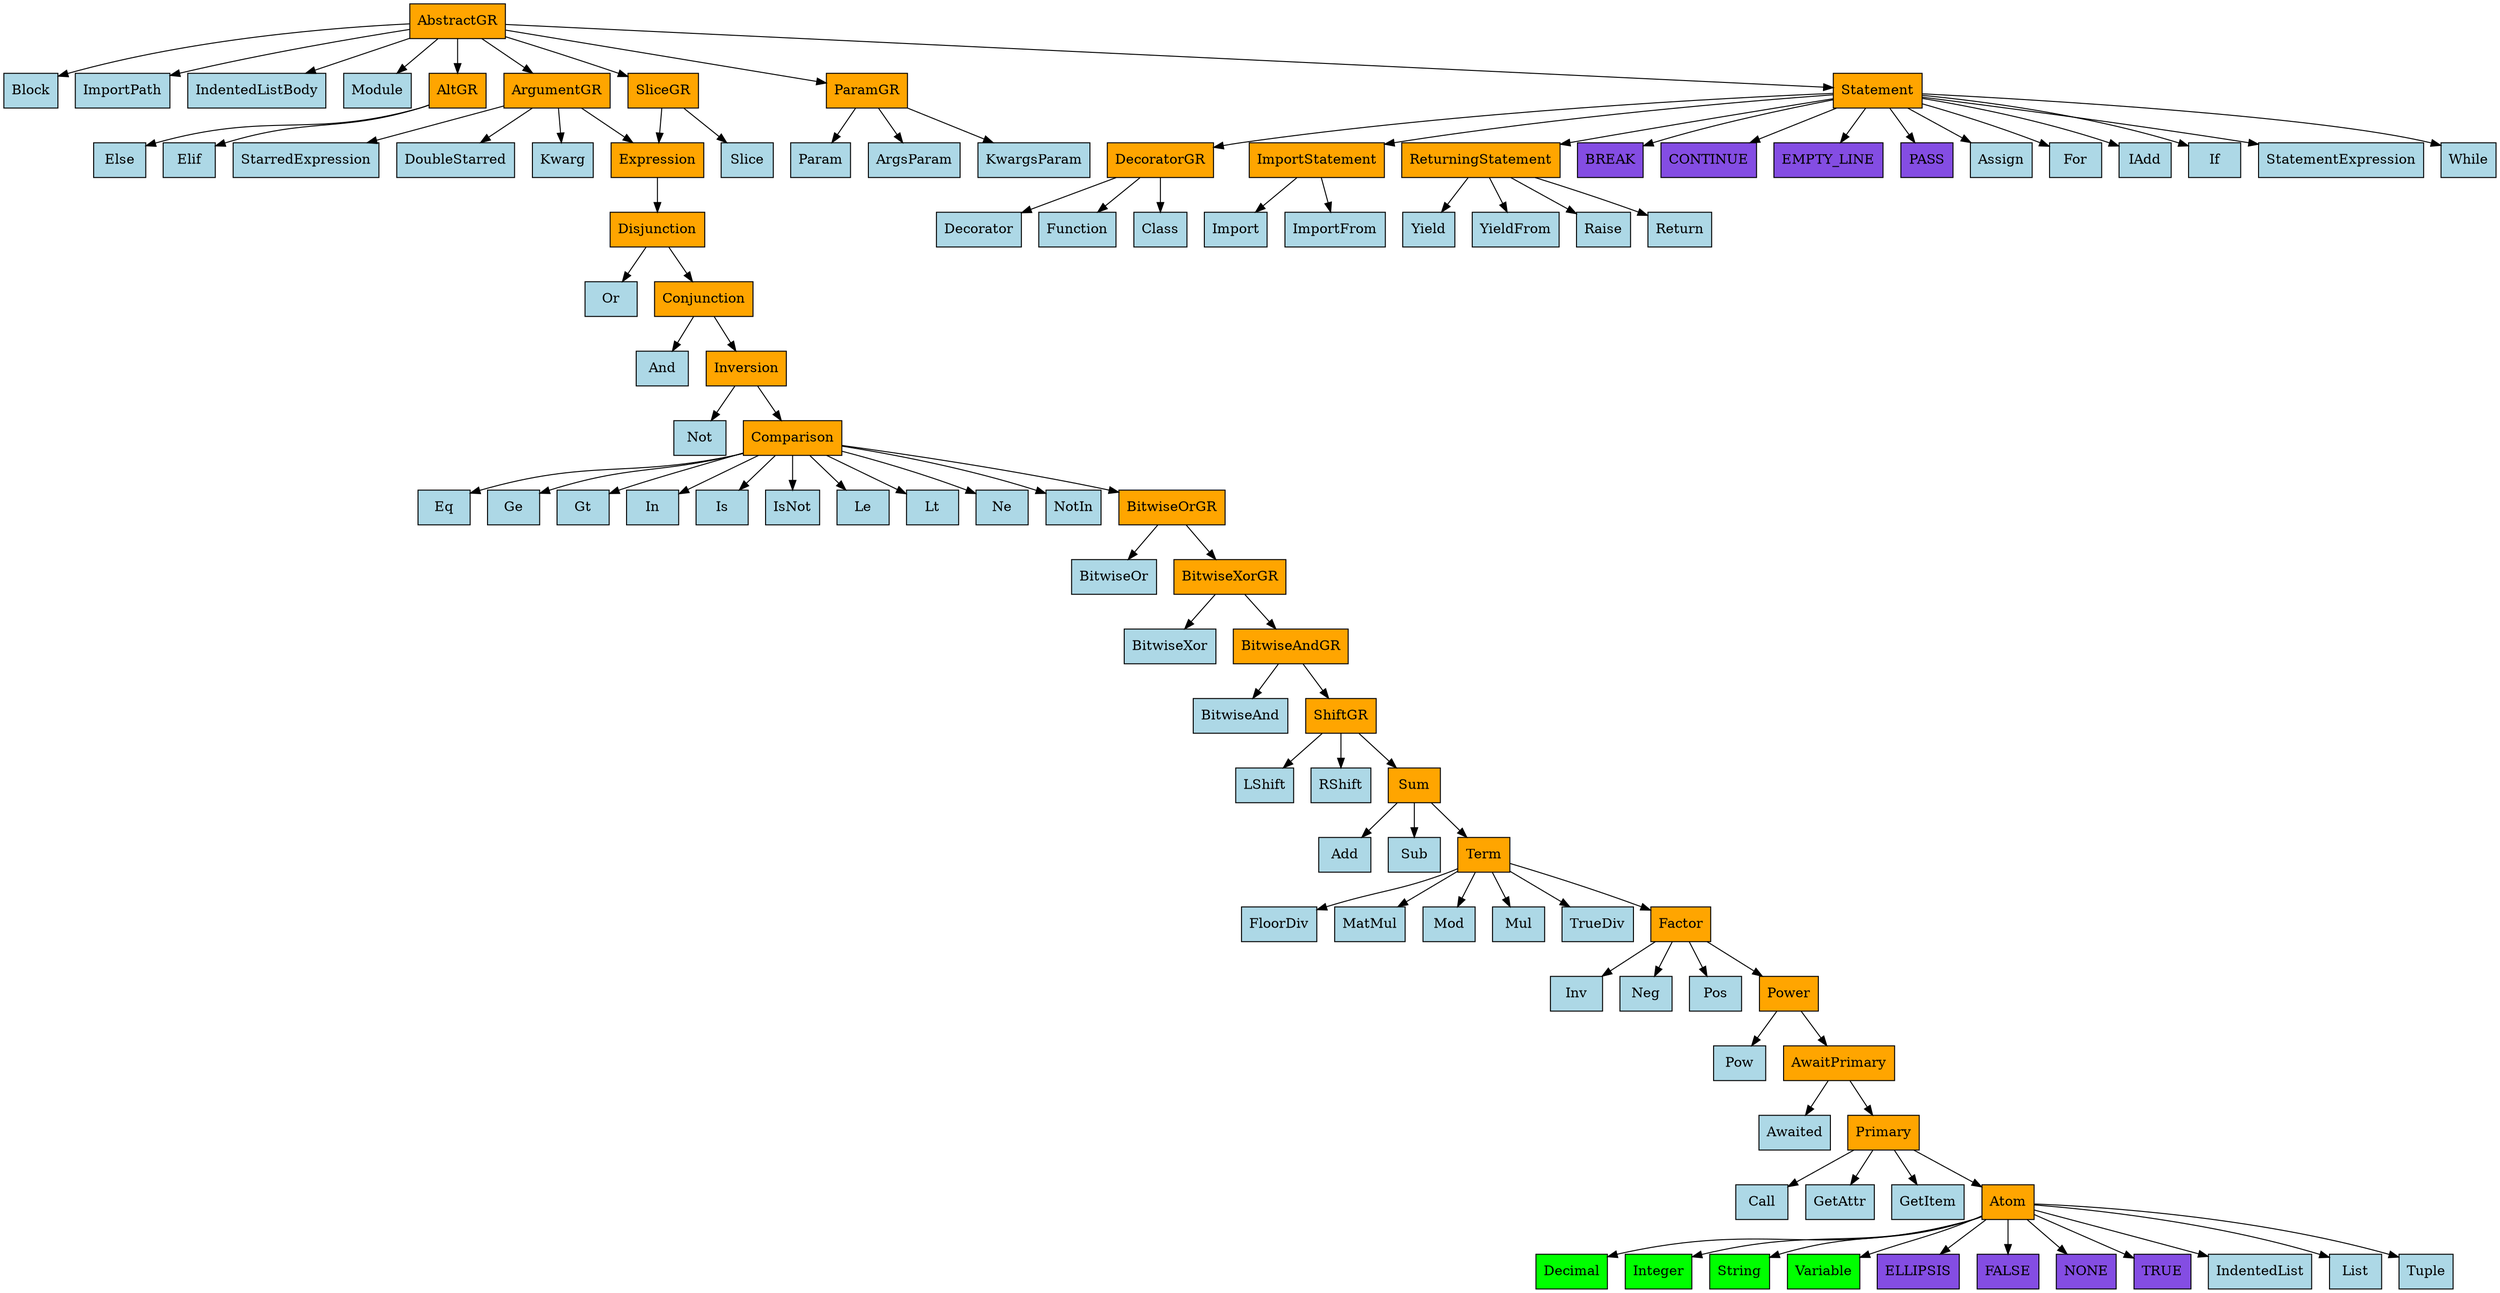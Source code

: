digraph {
	0 [label=AbstractGR fillcolor=orange shape=rect style=filled]
	1 [label=Block fillcolor=lightblue shape=rect style=filled]
	2 [label=ImportPath fillcolor=lightblue shape=rect style=filled]
	3 [label=IndentedListBody fillcolor=lightblue shape=rect style=filled]
	4 [label=Module fillcolor=lightblue shape=rect style=filled]
	5 [label=AltGR fillcolor=orange shape=rect style=filled]
	6 [label=ArgumentGR fillcolor=orange shape=rect style=filled]
	7 [label=ParamGR fillcolor=orange shape=rect style=filled]
	8 [label=SliceGR fillcolor=orange shape=rect style=filled]
	9 [label=Statement fillcolor=orange shape=rect style=filled]
	10 [label=BREAK fillcolor="#844de3" shape=rect style=filled]
	11 [label=CONTINUE fillcolor="#844de3" shape=rect style=filled]
	12 [label=EMPTY_LINE fillcolor="#844de3" shape=rect style=filled]
	13 [label=PASS fillcolor="#844de3" shape=rect style=filled]
	14 [label=ArgsParam fillcolor=lightblue shape=rect style=filled]
	15 [label=Assign fillcolor=lightblue shape=rect style=filled]
	16 [label=DoubleStarred fillcolor=lightblue shape=rect style=filled]
	17 [label=Elif fillcolor=lightblue shape=rect style=filled]
	18 [label=Else fillcolor=lightblue shape=rect style=filled]
	19 [label=For fillcolor=lightblue shape=rect style=filled]
	20 [label=IAdd fillcolor=lightblue shape=rect style=filled]
	21 [label=If fillcolor=lightblue shape=rect style=filled]
	22 [label=Kwarg fillcolor=lightblue shape=rect style=filled]
	23 [label=KwargsParam fillcolor=lightblue shape=rect style=filled]
	24 [label=Param fillcolor=lightblue shape=rect style=filled]
	25 [label=Slice fillcolor=lightblue shape=rect style=filled]
	26 [label=StarredExpression fillcolor=lightblue shape=rect style=filled]
	27 [label=StatementExpression fillcolor=lightblue shape=rect style=filled]
	28 [label=While fillcolor=lightblue shape=rect style=filled]
	29 [label=DecoratorGR fillcolor=orange shape=rect style=filled]
	30 [label=Expression fillcolor=orange shape=rect style=filled]
	31 [label=ImportStatement fillcolor=orange shape=rect style=filled]
	32 [label=ReturningStatement fillcolor=orange shape=rect style=filled]
	33 [label=Class fillcolor=lightblue shape=rect style=filled]
	34 [label=Decorator fillcolor=lightblue shape=rect style=filled]
	35 [label=Function fillcolor=lightblue shape=rect style=filled]
	36 [label=Import fillcolor=lightblue shape=rect style=filled]
	37 [label=ImportFrom fillcolor=lightblue shape=rect style=filled]
	38 [label=Raise fillcolor=lightblue shape=rect style=filled]
	39 [label=Return fillcolor=lightblue shape=rect style=filled]
	40 [label=Yield fillcolor=lightblue shape=rect style=filled]
	41 [label=YieldFrom fillcolor=lightblue shape=rect style=filled]
	42 [label=Disjunction fillcolor=orange shape=rect style=filled]
	43 [label=Or fillcolor=lightblue shape=rect style=filled]
	44 [label=Conjunction fillcolor=orange shape=rect style=filled]
	45 [label=And fillcolor=lightblue shape=rect style=filled]
	46 [label=Inversion fillcolor=orange shape=rect style=filled]
	47 [label=Not fillcolor=lightblue shape=rect style=filled]
	48 [label=Comparison fillcolor=orange shape=rect style=filled]
	49 [label=Eq fillcolor=lightblue shape=rect style=filled]
	50 [label=Ge fillcolor=lightblue shape=rect style=filled]
	51 [label=Gt fillcolor=lightblue shape=rect style=filled]
	52 [label=In fillcolor=lightblue shape=rect style=filled]
	53 [label=Is fillcolor=lightblue shape=rect style=filled]
	54 [label=IsNot fillcolor=lightblue shape=rect style=filled]
	55 [label=Le fillcolor=lightblue shape=rect style=filled]
	56 [label=Lt fillcolor=lightblue shape=rect style=filled]
	57 [label=Ne fillcolor=lightblue shape=rect style=filled]
	58 [label=NotIn fillcolor=lightblue shape=rect style=filled]
	59 [label=BitwiseOrGR fillcolor=orange shape=rect style=filled]
	60 [label=BitwiseOr fillcolor=lightblue shape=rect style=filled]
	61 [label=BitwiseXorGR fillcolor=orange shape=rect style=filled]
	62 [label=BitwiseXor fillcolor=lightblue shape=rect style=filled]
	63 [label=BitwiseAndGR fillcolor=orange shape=rect style=filled]
	64 [label=BitwiseAnd fillcolor=lightblue shape=rect style=filled]
	65 [label=ShiftGR fillcolor=orange shape=rect style=filled]
	66 [label=LShift fillcolor=lightblue shape=rect style=filled]
	67 [label=RShift fillcolor=lightblue shape=rect style=filled]
	68 [label=Sum fillcolor=orange shape=rect style=filled]
	69 [label=Add fillcolor=lightblue shape=rect style=filled]
	70 [label=Sub fillcolor=lightblue shape=rect style=filled]
	71 [label=Term fillcolor=orange shape=rect style=filled]
	72 [label=FloorDiv fillcolor=lightblue shape=rect style=filled]
	73 [label=MatMul fillcolor=lightblue shape=rect style=filled]
	74 [label=Mod fillcolor=lightblue shape=rect style=filled]
	75 [label=Mul fillcolor=lightblue shape=rect style=filled]
	76 [label=TrueDiv fillcolor=lightblue shape=rect style=filled]
	77 [label=Factor fillcolor=orange shape=rect style=filled]
	78 [label=Inv fillcolor=lightblue shape=rect style=filled]
	79 [label=Neg fillcolor=lightblue shape=rect style=filled]
	80 [label=Pos fillcolor=lightblue shape=rect style=filled]
	81 [label=Power fillcolor=orange shape=rect style=filled]
	82 [label=Pow fillcolor=lightblue shape=rect style=filled]
	83 [label=AwaitPrimary fillcolor=orange shape=rect style=filled]
	84 [label=Awaited fillcolor=lightblue shape=rect style=filled]
	85 [label=Primary fillcolor=orange shape=rect style=filled]
	86 [label=Call fillcolor=lightblue shape=rect style=filled]
	87 [label=GetAttr fillcolor=lightblue shape=rect style=filled]
	88 [label=GetItem fillcolor=lightblue shape=rect style=filled]
	89 [label=Atom fillcolor=orange shape=rect style=filled]
	90 [label=Decimal fillcolor=lime shape=rect style=filled]
	91 [label=Integer fillcolor=lime shape=rect style=filled]
	92 [label=String fillcolor=lime shape=rect style=filled]
	93 [label=Variable fillcolor=lime shape=rect style=filled]
	94 [label=ELLIPSIS fillcolor="#844de3" shape=rect style=filled]
	95 [label=FALSE fillcolor="#844de3" shape=rect style=filled]
	96 [label=NONE fillcolor="#844de3" shape=rect style=filled]
	97 [label=TRUE fillcolor="#844de3" shape=rect style=filled]
	98 [label=IndentedList fillcolor=lightblue shape=rect style=filled]
	99 [label=List fillcolor=lightblue shape=rect style=filled]
	100 [label=Tuple fillcolor=lightblue shape=rect style=filled]
	0 -> 1
	0 -> 2
	0 -> 3
	0 -> 4
	0 -> 5
	0 -> 6
	0 -> 7
	0 -> 8
	0 -> 9
	5 -> 17
	5 -> 18
	6 -> 16
	6 -> 22
	6 -> 26
	6 -> 30
	7 -> 14
	7 -> 23
	7 -> 24
	8 -> 25
	8 -> 30
	9 -> 10
	9 -> 11
	9 -> 12
	9 -> 13
	9 -> 15
	9 -> 19
	9 -> 20
	9 -> 21
	9 -> 27
	9 -> 28
	9 -> 29
	9 -> 31
	9 -> 32
	29 -> 33
	29 -> 34
	29 -> 35
	30 -> 42
	31 -> 36
	31 -> 37
	32 -> 38
	32 -> 39
	32 -> 40
	32 -> 41
	42 -> 43
	42 -> 44
	44 -> 45
	44 -> 46
	46 -> 47
	46 -> 48
	48 -> 49
	48 -> 50
	48 -> 51
	48 -> 52
	48 -> 53
	48 -> 54
	48 -> 55
	48 -> 56
	48 -> 57
	48 -> 58
	48 -> 59
	59 -> 60
	59 -> 61
	61 -> 62
	61 -> 63
	63 -> 64
	63 -> 65
	65 -> 66
	65 -> 67
	65 -> 68
	68 -> 69
	68 -> 70
	68 -> 71
	71 -> 72
	71 -> 73
	71 -> 74
	71 -> 75
	71 -> 76
	71 -> 77
	77 -> 78
	77 -> 79
	77 -> 80
	77 -> 81
	81 -> 82
	81 -> 83
	83 -> 84
	83 -> 85
	85 -> 86
	85 -> 87
	85 -> 88
	85 -> 89
	89 -> 90
	89 -> 91
	89 -> 92
	89 -> 93
	89 -> 94
	89 -> 95
	89 -> 96
	89 -> 97
	89 -> 98
	89 -> 99
	89 -> 100
}
